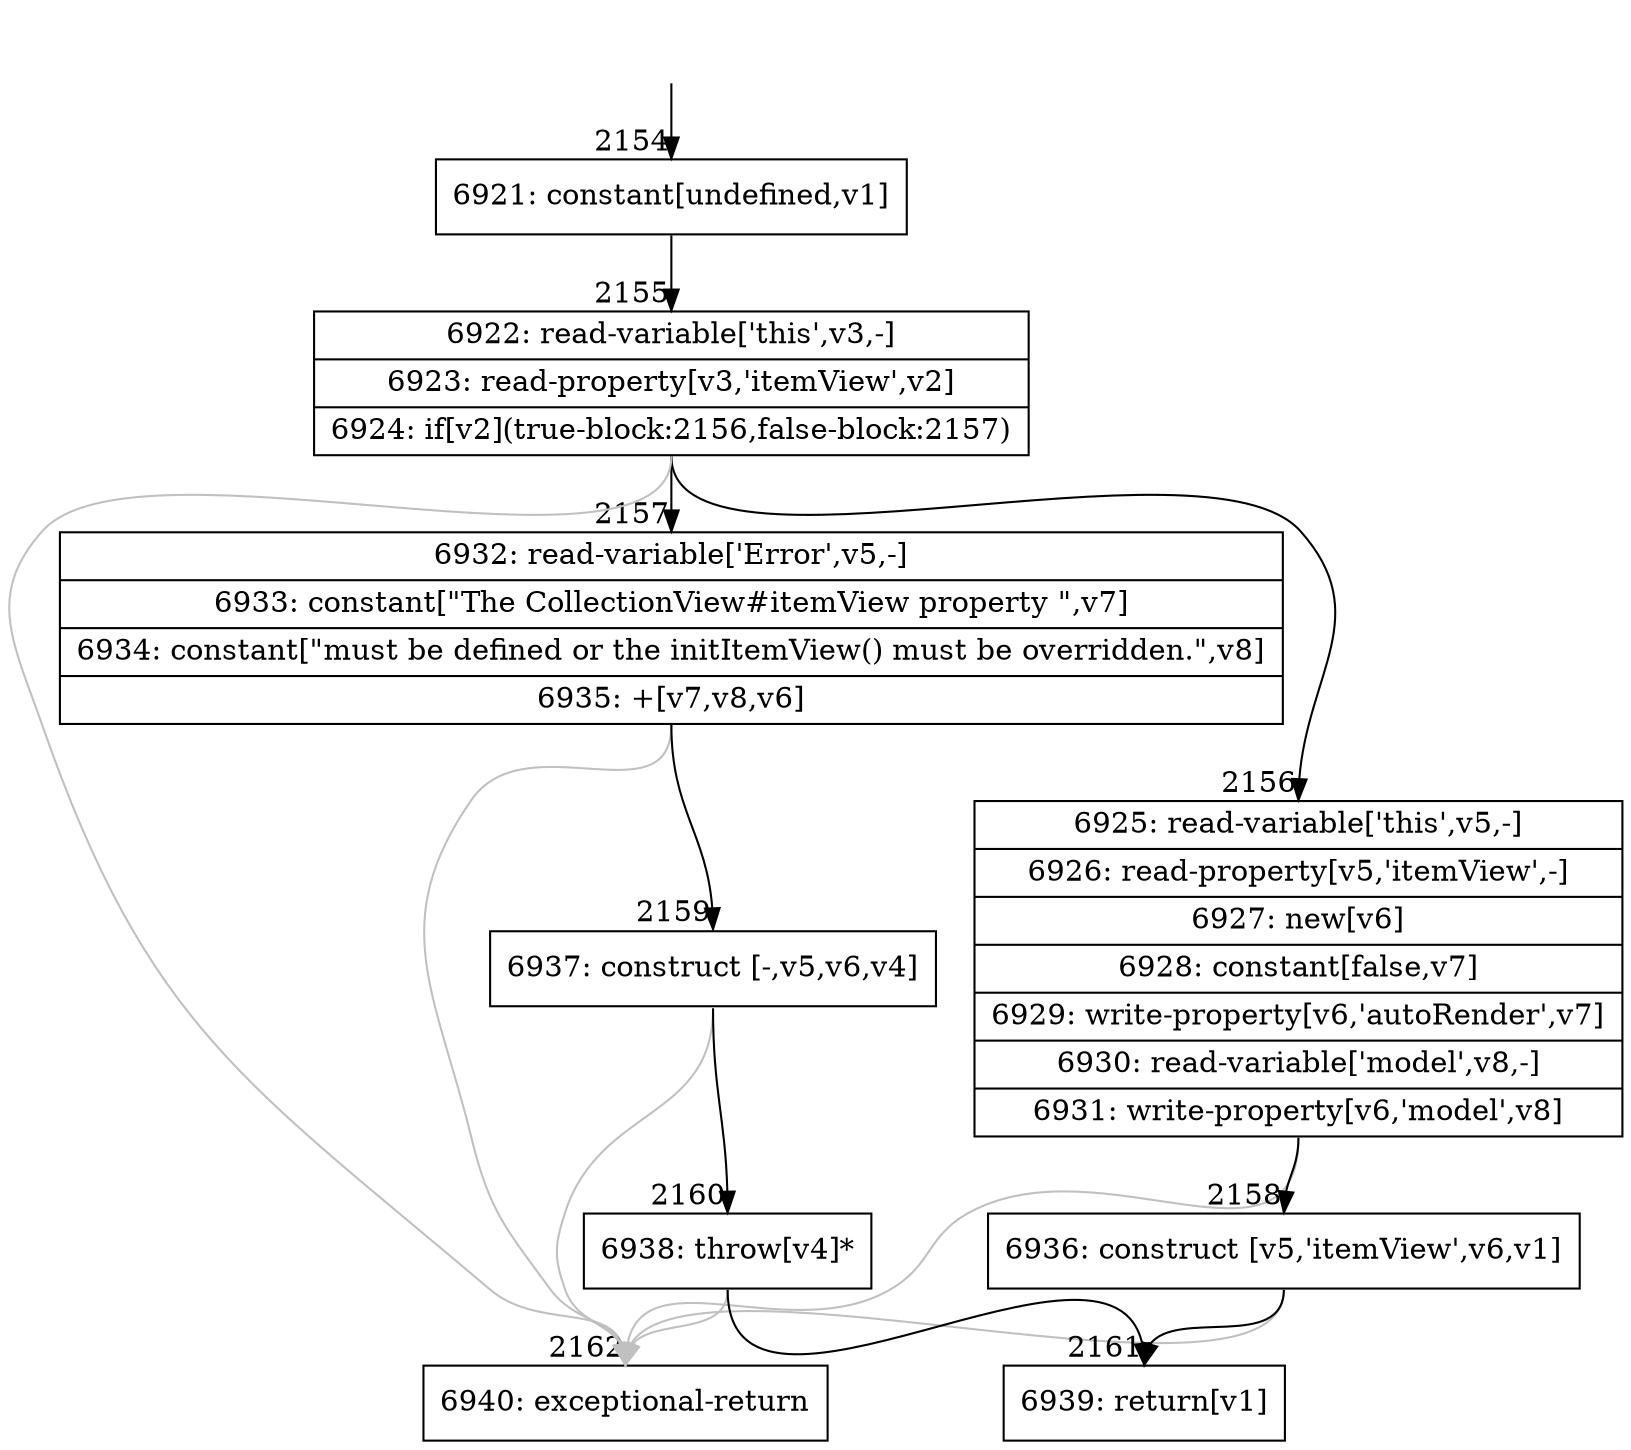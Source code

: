 digraph {
rankdir="TD"
BB_entry177[shape=none,label=""];
BB_entry177 -> BB2154 [tailport=s, headport=n, headlabel="    2154"]
BB2154 [shape=record label="{6921: constant[undefined,v1]}" ] 
BB2154 -> BB2155 [tailport=s, headport=n, headlabel="      2155"]
BB2155 [shape=record label="{6922: read-variable['this',v3,-]|6923: read-property[v3,'itemView',v2]|6924: if[v2](true-block:2156,false-block:2157)}" ] 
BB2155 -> BB2156 [tailport=s, headport=n, headlabel="      2156"]
BB2155 -> BB2157 [tailport=s, headport=n, headlabel="      2157"]
BB2155 -> BB2162 [tailport=s, headport=n, color=gray, headlabel="      2162"]
BB2156 [shape=record label="{6925: read-variable['this',v5,-]|6926: read-property[v5,'itemView',-]|6927: new[v6]|6928: constant[false,v7]|6929: write-property[v6,'autoRender',v7]|6930: read-variable['model',v8,-]|6931: write-property[v6,'model',v8]}" ] 
BB2156 -> BB2158 [tailport=s, headport=n, headlabel="      2158"]
BB2156 -> BB2162 [tailport=s, headport=n, color=gray]
BB2157 [shape=record label="{6932: read-variable['Error',v5,-]|6933: constant[\"The CollectionView#itemView property \",v7]|6934: constant[\"must be defined or the initItemView() must be overridden.\",v8]|6935: +[v7,v8,v6]}" ] 
BB2157 -> BB2159 [tailport=s, headport=n, headlabel="      2159"]
BB2157 -> BB2162 [tailport=s, headport=n, color=gray]
BB2158 [shape=record label="{6936: construct [v5,'itemView',v6,v1]}" ] 
BB2158 -> BB2161 [tailport=s, headport=n, headlabel="      2161"]
BB2158 -> BB2162 [tailport=s, headport=n, color=gray]
BB2159 [shape=record label="{6937: construct [-,v5,v6,v4]}" ] 
BB2159 -> BB2160 [tailport=s, headport=n, headlabel="      2160"]
BB2159 -> BB2162 [tailport=s, headport=n, color=gray]
BB2160 [shape=record label="{6938: throw[v4]*}" ] 
BB2160 -> BB2161 [tailport=s, headport=n]
BB2160 -> BB2162 [tailport=s, headport=n, color=gray]
BB2161 [shape=record label="{6939: return[v1]}" ] 
BB2162 [shape=record label="{6940: exceptional-return}" ] 
//#$~ 1915
}
